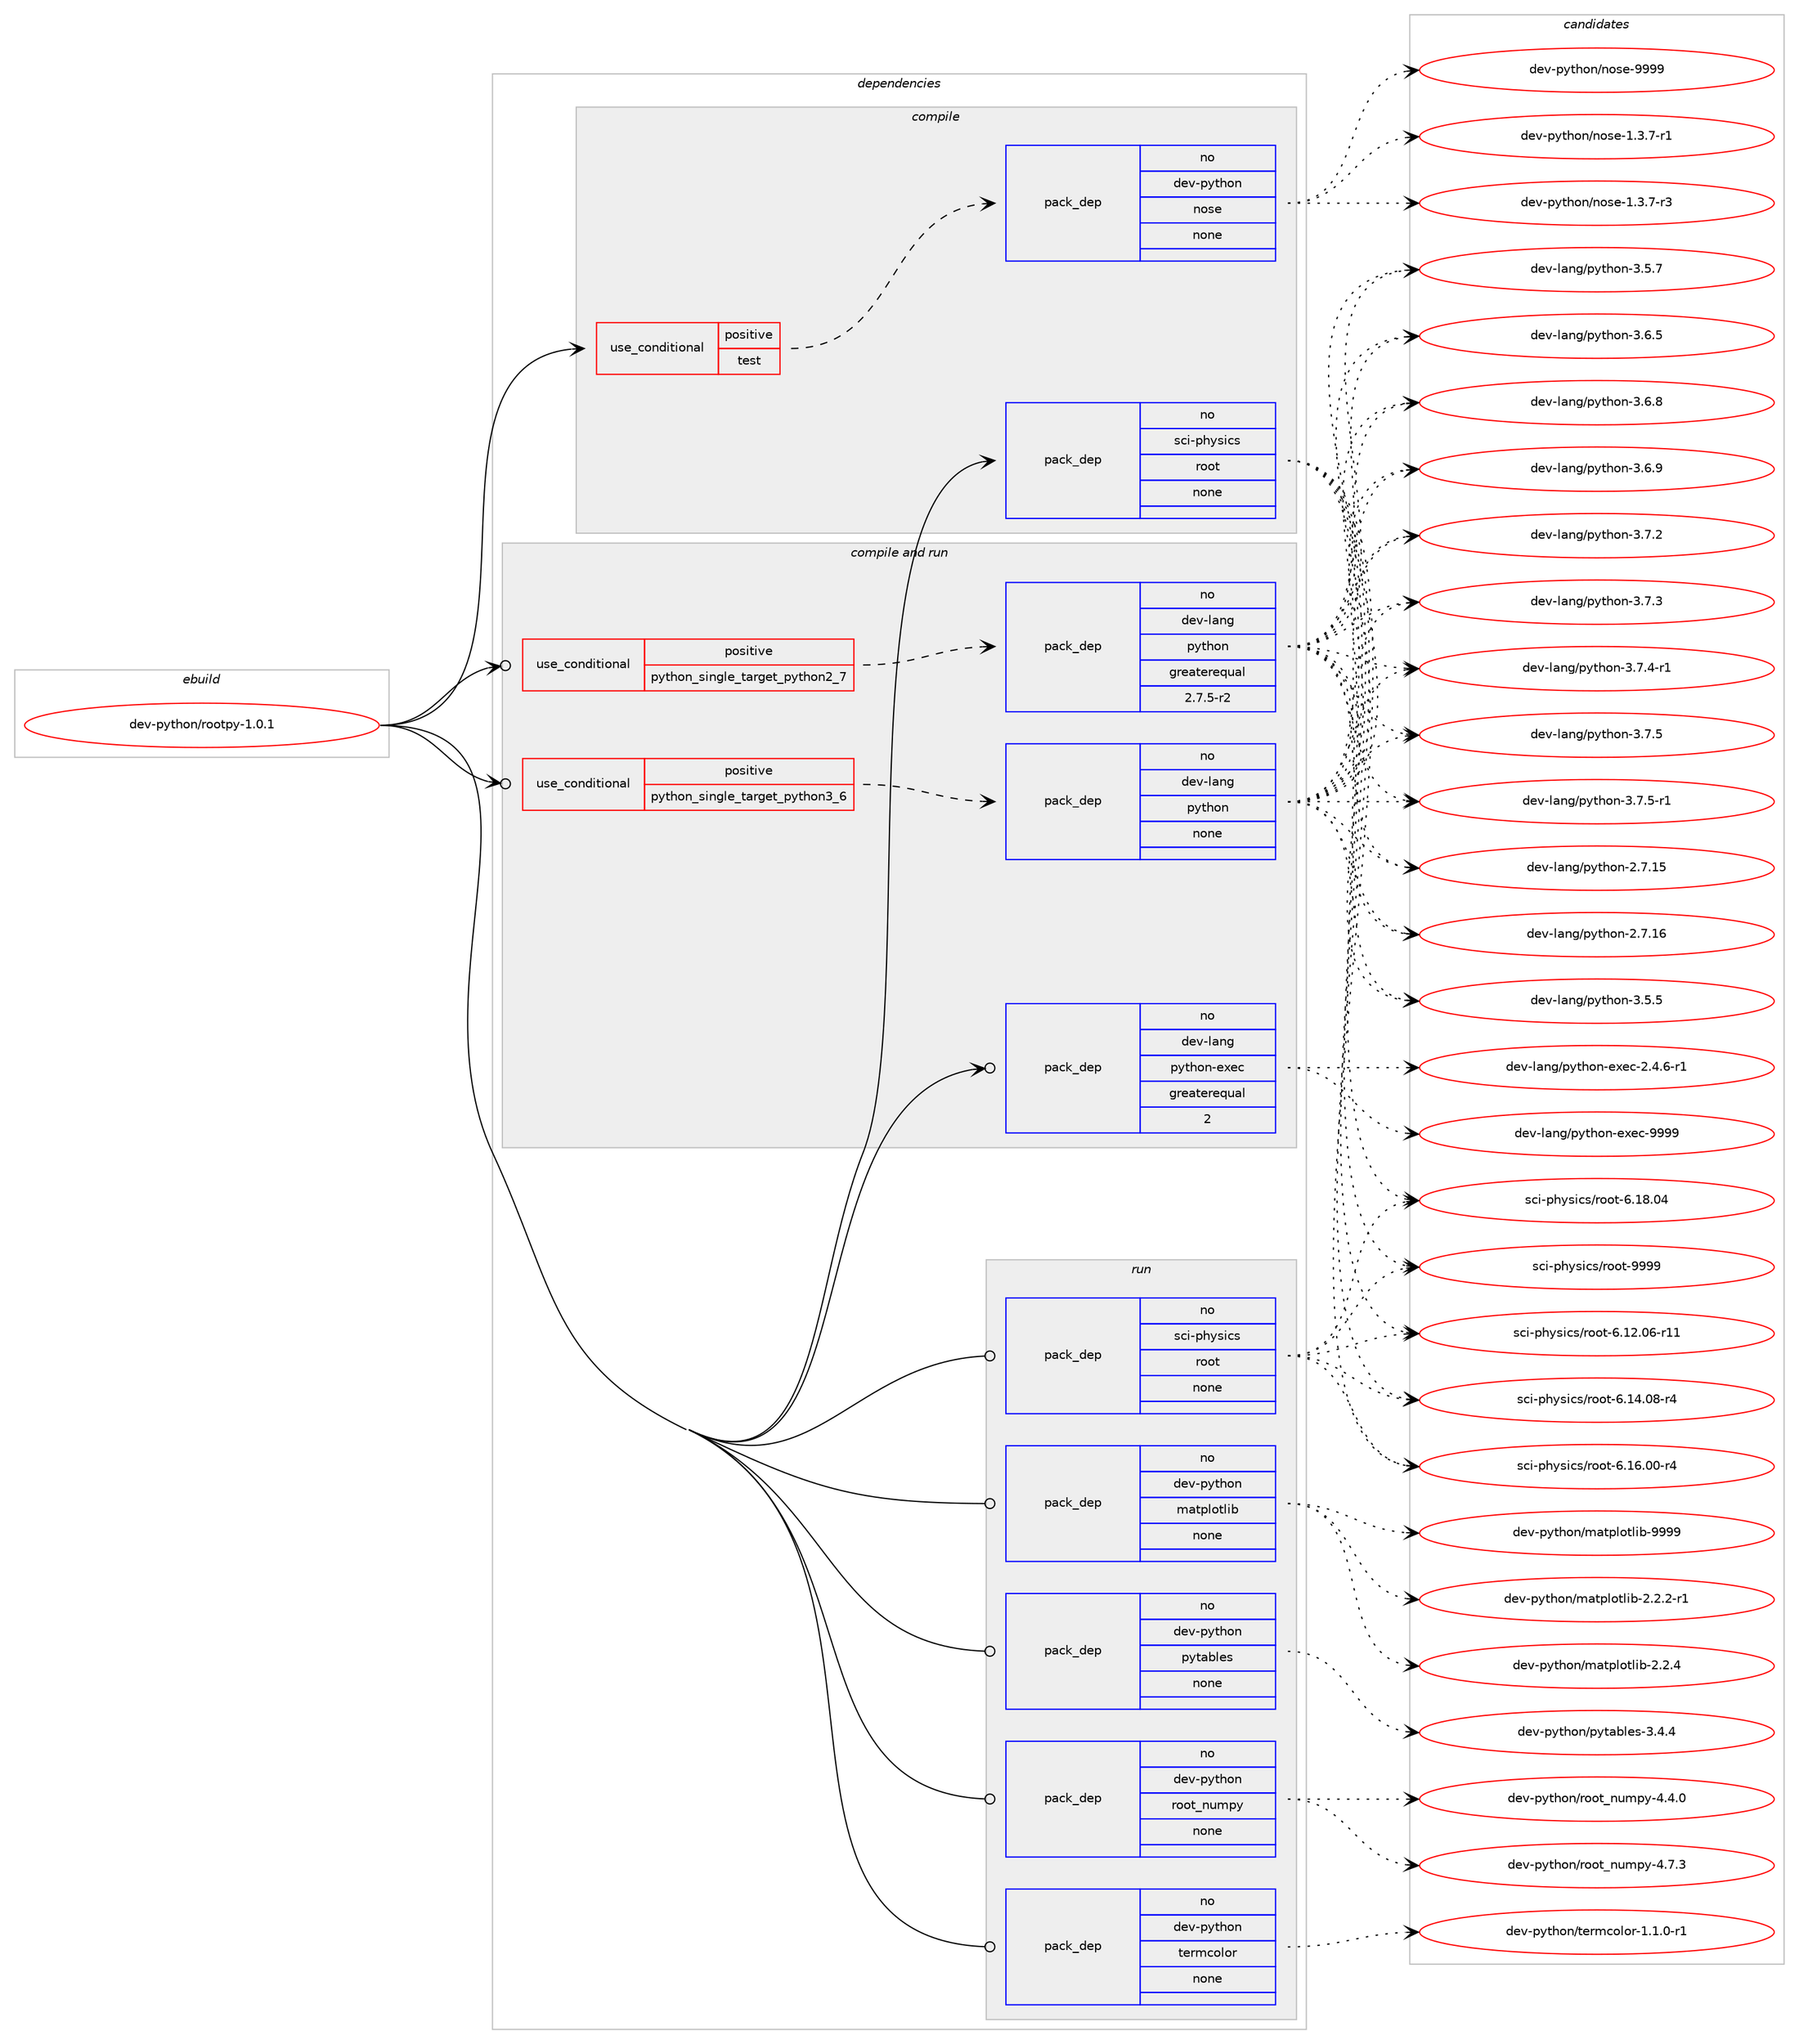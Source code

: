 digraph prolog {

# *************
# Graph options
# *************

newrank=true;
concentrate=true;
compound=true;
graph [rankdir=LR,fontname=Helvetica,fontsize=10,ranksep=1.5];#, ranksep=2.5, nodesep=0.2];
edge  [arrowhead=vee];
node  [fontname=Helvetica,fontsize=10];

# **********
# The ebuild
# **********

subgraph cluster_leftcol {
color=gray;
rank=same;
label=<<i>ebuild</i>>;
id [label="dev-python/rootpy-1.0.1", color=red, width=4, href="../dev-python/rootpy-1.0.1.svg"];
}

# ****************
# The dependencies
# ****************

subgraph cluster_midcol {
color=gray;
label=<<i>dependencies</i>>;
subgraph cluster_compile {
fillcolor="#eeeeee";
style=filled;
label=<<i>compile</i>>;
subgraph cond148796 {
dependency635641 [label=<<TABLE BORDER="0" CELLBORDER="1" CELLSPACING="0" CELLPADDING="4"><TR><TD ROWSPAN="3" CELLPADDING="10">use_conditional</TD></TR><TR><TD>positive</TD></TR><TR><TD>test</TD></TR></TABLE>>, shape=none, color=red];
subgraph pack474964 {
dependency635642 [label=<<TABLE BORDER="0" CELLBORDER="1" CELLSPACING="0" CELLPADDING="4" WIDTH="220"><TR><TD ROWSPAN="6" CELLPADDING="30">pack_dep</TD></TR><TR><TD WIDTH="110">no</TD></TR><TR><TD>dev-python</TD></TR><TR><TD>nose</TD></TR><TR><TD>none</TD></TR><TR><TD></TD></TR></TABLE>>, shape=none, color=blue];
}
dependency635641:e -> dependency635642:w [weight=20,style="dashed",arrowhead="vee"];
}
id:e -> dependency635641:w [weight=20,style="solid",arrowhead="vee"];
subgraph pack474965 {
dependency635643 [label=<<TABLE BORDER="0" CELLBORDER="1" CELLSPACING="0" CELLPADDING="4" WIDTH="220"><TR><TD ROWSPAN="6" CELLPADDING="30">pack_dep</TD></TR><TR><TD WIDTH="110">no</TD></TR><TR><TD>sci-physics</TD></TR><TR><TD>root</TD></TR><TR><TD>none</TD></TR><TR><TD></TD></TR></TABLE>>, shape=none, color=blue];
}
id:e -> dependency635643:w [weight=20,style="solid",arrowhead="vee"];
}
subgraph cluster_compileandrun {
fillcolor="#eeeeee";
style=filled;
label=<<i>compile and run</i>>;
subgraph cond148797 {
dependency635644 [label=<<TABLE BORDER="0" CELLBORDER="1" CELLSPACING="0" CELLPADDING="4"><TR><TD ROWSPAN="3" CELLPADDING="10">use_conditional</TD></TR><TR><TD>positive</TD></TR><TR><TD>python_single_target_python2_7</TD></TR></TABLE>>, shape=none, color=red];
subgraph pack474966 {
dependency635645 [label=<<TABLE BORDER="0" CELLBORDER="1" CELLSPACING="0" CELLPADDING="4" WIDTH="220"><TR><TD ROWSPAN="6" CELLPADDING="30">pack_dep</TD></TR><TR><TD WIDTH="110">no</TD></TR><TR><TD>dev-lang</TD></TR><TR><TD>python</TD></TR><TR><TD>greaterequal</TD></TR><TR><TD>2.7.5-r2</TD></TR></TABLE>>, shape=none, color=blue];
}
dependency635644:e -> dependency635645:w [weight=20,style="dashed",arrowhead="vee"];
}
id:e -> dependency635644:w [weight=20,style="solid",arrowhead="odotvee"];
subgraph cond148798 {
dependency635646 [label=<<TABLE BORDER="0" CELLBORDER="1" CELLSPACING="0" CELLPADDING="4"><TR><TD ROWSPAN="3" CELLPADDING="10">use_conditional</TD></TR><TR><TD>positive</TD></TR><TR><TD>python_single_target_python3_6</TD></TR></TABLE>>, shape=none, color=red];
subgraph pack474967 {
dependency635647 [label=<<TABLE BORDER="0" CELLBORDER="1" CELLSPACING="0" CELLPADDING="4" WIDTH="220"><TR><TD ROWSPAN="6" CELLPADDING="30">pack_dep</TD></TR><TR><TD WIDTH="110">no</TD></TR><TR><TD>dev-lang</TD></TR><TR><TD>python</TD></TR><TR><TD>none</TD></TR><TR><TD></TD></TR></TABLE>>, shape=none, color=blue];
}
dependency635646:e -> dependency635647:w [weight=20,style="dashed",arrowhead="vee"];
}
id:e -> dependency635646:w [weight=20,style="solid",arrowhead="odotvee"];
subgraph pack474968 {
dependency635648 [label=<<TABLE BORDER="0" CELLBORDER="1" CELLSPACING="0" CELLPADDING="4" WIDTH="220"><TR><TD ROWSPAN="6" CELLPADDING="30">pack_dep</TD></TR><TR><TD WIDTH="110">no</TD></TR><TR><TD>dev-lang</TD></TR><TR><TD>python-exec</TD></TR><TR><TD>greaterequal</TD></TR><TR><TD>2</TD></TR></TABLE>>, shape=none, color=blue];
}
id:e -> dependency635648:w [weight=20,style="solid",arrowhead="odotvee"];
}
subgraph cluster_run {
fillcolor="#eeeeee";
style=filled;
label=<<i>run</i>>;
subgraph pack474969 {
dependency635649 [label=<<TABLE BORDER="0" CELLBORDER="1" CELLSPACING="0" CELLPADDING="4" WIDTH="220"><TR><TD ROWSPAN="6" CELLPADDING="30">pack_dep</TD></TR><TR><TD WIDTH="110">no</TD></TR><TR><TD>dev-python</TD></TR><TR><TD>matplotlib</TD></TR><TR><TD>none</TD></TR><TR><TD></TD></TR></TABLE>>, shape=none, color=blue];
}
id:e -> dependency635649:w [weight=20,style="solid",arrowhead="odot"];
subgraph pack474970 {
dependency635650 [label=<<TABLE BORDER="0" CELLBORDER="1" CELLSPACING="0" CELLPADDING="4" WIDTH="220"><TR><TD ROWSPAN="6" CELLPADDING="30">pack_dep</TD></TR><TR><TD WIDTH="110">no</TD></TR><TR><TD>dev-python</TD></TR><TR><TD>pytables</TD></TR><TR><TD>none</TD></TR><TR><TD></TD></TR></TABLE>>, shape=none, color=blue];
}
id:e -> dependency635650:w [weight=20,style="solid",arrowhead="odot"];
subgraph pack474971 {
dependency635651 [label=<<TABLE BORDER="0" CELLBORDER="1" CELLSPACING="0" CELLPADDING="4" WIDTH="220"><TR><TD ROWSPAN="6" CELLPADDING="30">pack_dep</TD></TR><TR><TD WIDTH="110">no</TD></TR><TR><TD>dev-python</TD></TR><TR><TD>root_numpy</TD></TR><TR><TD>none</TD></TR><TR><TD></TD></TR></TABLE>>, shape=none, color=blue];
}
id:e -> dependency635651:w [weight=20,style="solid",arrowhead="odot"];
subgraph pack474972 {
dependency635652 [label=<<TABLE BORDER="0" CELLBORDER="1" CELLSPACING="0" CELLPADDING="4" WIDTH="220"><TR><TD ROWSPAN="6" CELLPADDING="30">pack_dep</TD></TR><TR><TD WIDTH="110">no</TD></TR><TR><TD>dev-python</TD></TR><TR><TD>termcolor</TD></TR><TR><TD>none</TD></TR><TR><TD></TD></TR></TABLE>>, shape=none, color=blue];
}
id:e -> dependency635652:w [weight=20,style="solid",arrowhead="odot"];
subgraph pack474973 {
dependency635653 [label=<<TABLE BORDER="0" CELLBORDER="1" CELLSPACING="0" CELLPADDING="4" WIDTH="220"><TR><TD ROWSPAN="6" CELLPADDING="30">pack_dep</TD></TR><TR><TD WIDTH="110">no</TD></TR><TR><TD>sci-physics</TD></TR><TR><TD>root</TD></TR><TR><TD>none</TD></TR><TR><TD></TD></TR></TABLE>>, shape=none, color=blue];
}
id:e -> dependency635653:w [weight=20,style="solid",arrowhead="odot"];
}
}

# **************
# The candidates
# **************

subgraph cluster_choices {
rank=same;
color=gray;
label=<<i>candidates</i>>;

subgraph choice474964 {
color=black;
nodesep=1;
choice10010111845112121116104111110471101111151014549465146554511449 [label="dev-python/nose-1.3.7-r1", color=red, width=4,href="../dev-python/nose-1.3.7-r1.svg"];
choice10010111845112121116104111110471101111151014549465146554511451 [label="dev-python/nose-1.3.7-r3", color=red, width=4,href="../dev-python/nose-1.3.7-r3.svg"];
choice10010111845112121116104111110471101111151014557575757 [label="dev-python/nose-9999", color=red, width=4,href="../dev-python/nose-9999.svg"];
dependency635642:e -> choice10010111845112121116104111110471101111151014549465146554511449:w [style=dotted,weight="100"];
dependency635642:e -> choice10010111845112121116104111110471101111151014549465146554511451:w [style=dotted,weight="100"];
dependency635642:e -> choice10010111845112121116104111110471101111151014557575757:w [style=dotted,weight="100"];
}
subgraph choice474965 {
color=black;
nodesep=1;
choice115991054511210412111510599115471141111111164554464950464854451144949 [label="sci-physics/root-6.12.06-r11", color=red, width=4,href="../sci-physics/root-6.12.06-r11.svg"];
choice1159910545112104121115105991154711411111111645544649524648564511452 [label="sci-physics/root-6.14.08-r4", color=red, width=4,href="../sci-physics/root-6.14.08-r4.svg"];
choice1159910545112104121115105991154711411111111645544649544648484511452 [label="sci-physics/root-6.16.00-r4", color=red, width=4,href="../sci-physics/root-6.16.00-r4.svg"];
choice115991054511210412111510599115471141111111164554464956464852 [label="sci-physics/root-6.18.04", color=red, width=4,href="../sci-physics/root-6.18.04.svg"];
choice115991054511210412111510599115471141111111164557575757 [label="sci-physics/root-9999", color=red, width=4,href="../sci-physics/root-9999.svg"];
dependency635643:e -> choice115991054511210412111510599115471141111111164554464950464854451144949:w [style=dotted,weight="100"];
dependency635643:e -> choice1159910545112104121115105991154711411111111645544649524648564511452:w [style=dotted,weight="100"];
dependency635643:e -> choice1159910545112104121115105991154711411111111645544649544648484511452:w [style=dotted,weight="100"];
dependency635643:e -> choice115991054511210412111510599115471141111111164554464956464852:w [style=dotted,weight="100"];
dependency635643:e -> choice115991054511210412111510599115471141111111164557575757:w [style=dotted,weight="100"];
}
subgraph choice474966 {
color=black;
nodesep=1;
choice10010111845108971101034711212111610411111045504655464953 [label="dev-lang/python-2.7.15", color=red, width=4,href="../dev-lang/python-2.7.15.svg"];
choice10010111845108971101034711212111610411111045504655464954 [label="dev-lang/python-2.7.16", color=red, width=4,href="../dev-lang/python-2.7.16.svg"];
choice100101118451089711010347112121116104111110455146534653 [label="dev-lang/python-3.5.5", color=red, width=4,href="../dev-lang/python-3.5.5.svg"];
choice100101118451089711010347112121116104111110455146534655 [label="dev-lang/python-3.5.7", color=red, width=4,href="../dev-lang/python-3.5.7.svg"];
choice100101118451089711010347112121116104111110455146544653 [label="dev-lang/python-3.6.5", color=red, width=4,href="../dev-lang/python-3.6.5.svg"];
choice100101118451089711010347112121116104111110455146544656 [label="dev-lang/python-3.6.8", color=red, width=4,href="../dev-lang/python-3.6.8.svg"];
choice100101118451089711010347112121116104111110455146544657 [label="dev-lang/python-3.6.9", color=red, width=4,href="../dev-lang/python-3.6.9.svg"];
choice100101118451089711010347112121116104111110455146554650 [label="dev-lang/python-3.7.2", color=red, width=4,href="../dev-lang/python-3.7.2.svg"];
choice100101118451089711010347112121116104111110455146554651 [label="dev-lang/python-3.7.3", color=red, width=4,href="../dev-lang/python-3.7.3.svg"];
choice1001011184510897110103471121211161041111104551465546524511449 [label="dev-lang/python-3.7.4-r1", color=red, width=4,href="../dev-lang/python-3.7.4-r1.svg"];
choice100101118451089711010347112121116104111110455146554653 [label="dev-lang/python-3.7.5", color=red, width=4,href="../dev-lang/python-3.7.5.svg"];
choice1001011184510897110103471121211161041111104551465546534511449 [label="dev-lang/python-3.7.5-r1", color=red, width=4,href="../dev-lang/python-3.7.5-r1.svg"];
dependency635645:e -> choice10010111845108971101034711212111610411111045504655464953:w [style=dotted,weight="100"];
dependency635645:e -> choice10010111845108971101034711212111610411111045504655464954:w [style=dotted,weight="100"];
dependency635645:e -> choice100101118451089711010347112121116104111110455146534653:w [style=dotted,weight="100"];
dependency635645:e -> choice100101118451089711010347112121116104111110455146534655:w [style=dotted,weight="100"];
dependency635645:e -> choice100101118451089711010347112121116104111110455146544653:w [style=dotted,weight="100"];
dependency635645:e -> choice100101118451089711010347112121116104111110455146544656:w [style=dotted,weight="100"];
dependency635645:e -> choice100101118451089711010347112121116104111110455146544657:w [style=dotted,weight="100"];
dependency635645:e -> choice100101118451089711010347112121116104111110455146554650:w [style=dotted,weight="100"];
dependency635645:e -> choice100101118451089711010347112121116104111110455146554651:w [style=dotted,weight="100"];
dependency635645:e -> choice1001011184510897110103471121211161041111104551465546524511449:w [style=dotted,weight="100"];
dependency635645:e -> choice100101118451089711010347112121116104111110455146554653:w [style=dotted,weight="100"];
dependency635645:e -> choice1001011184510897110103471121211161041111104551465546534511449:w [style=dotted,weight="100"];
}
subgraph choice474967 {
color=black;
nodesep=1;
choice10010111845108971101034711212111610411111045504655464953 [label="dev-lang/python-2.7.15", color=red, width=4,href="../dev-lang/python-2.7.15.svg"];
choice10010111845108971101034711212111610411111045504655464954 [label="dev-lang/python-2.7.16", color=red, width=4,href="../dev-lang/python-2.7.16.svg"];
choice100101118451089711010347112121116104111110455146534653 [label="dev-lang/python-3.5.5", color=red, width=4,href="../dev-lang/python-3.5.5.svg"];
choice100101118451089711010347112121116104111110455146534655 [label="dev-lang/python-3.5.7", color=red, width=4,href="../dev-lang/python-3.5.7.svg"];
choice100101118451089711010347112121116104111110455146544653 [label="dev-lang/python-3.6.5", color=red, width=4,href="../dev-lang/python-3.6.5.svg"];
choice100101118451089711010347112121116104111110455146544656 [label="dev-lang/python-3.6.8", color=red, width=4,href="../dev-lang/python-3.6.8.svg"];
choice100101118451089711010347112121116104111110455146544657 [label="dev-lang/python-3.6.9", color=red, width=4,href="../dev-lang/python-3.6.9.svg"];
choice100101118451089711010347112121116104111110455146554650 [label="dev-lang/python-3.7.2", color=red, width=4,href="../dev-lang/python-3.7.2.svg"];
choice100101118451089711010347112121116104111110455146554651 [label="dev-lang/python-3.7.3", color=red, width=4,href="../dev-lang/python-3.7.3.svg"];
choice1001011184510897110103471121211161041111104551465546524511449 [label="dev-lang/python-3.7.4-r1", color=red, width=4,href="../dev-lang/python-3.7.4-r1.svg"];
choice100101118451089711010347112121116104111110455146554653 [label="dev-lang/python-3.7.5", color=red, width=4,href="../dev-lang/python-3.7.5.svg"];
choice1001011184510897110103471121211161041111104551465546534511449 [label="dev-lang/python-3.7.5-r1", color=red, width=4,href="../dev-lang/python-3.7.5-r1.svg"];
dependency635647:e -> choice10010111845108971101034711212111610411111045504655464953:w [style=dotted,weight="100"];
dependency635647:e -> choice10010111845108971101034711212111610411111045504655464954:w [style=dotted,weight="100"];
dependency635647:e -> choice100101118451089711010347112121116104111110455146534653:w [style=dotted,weight="100"];
dependency635647:e -> choice100101118451089711010347112121116104111110455146534655:w [style=dotted,weight="100"];
dependency635647:e -> choice100101118451089711010347112121116104111110455146544653:w [style=dotted,weight="100"];
dependency635647:e -> choice100101118451089711010347112121116104111110455146544656:w [style=dotted,weight="100"];
dependency635647:e -> choice100101118451089711010347112121116104111110455146544657:w [style=dotted,weight="100"];
dependency635647:e -> choice100101118451089711010347112121116104111110455146554650:w [style=dotted,weight="100"];
dependency635647:e -> choice100101118451089711010347112121116104111110455146554651:w [style=dotted,weight="100"];
dependency635647:e -> choice1001011184510897110103471121211161041111104551465546524511449:w [style=dotted,weight="100"];
dependency635647:e -> choice100101118451089711010347112121116104111110455146554653:w [style=dotted,weight="100"];
dependency635647:e -> choice1001011184510897110103471121211161041111104551465546534511449:w [style=dotted,weight="100"];
}
subgraph choice474968 {
color=black;
nodesep=1;
choice10010111845108971101034711212111610411111045101120101994550465246544511449 [label="dev-lang/python-exec-2.4.6-r1", color=red, width=4,href="../dev-lang/python-exec-2.4.6-r1.svg"];
choice10010111845108971101034711212111610411111045101120101994557575757 [label="dev-lang/python-exec-9999", color=red, width=4,href="../dev-lang/python-exec-9999.svg"];
dependency635648:e -> choice10010111845108971101034711212111610411111045101120101994550465246544511449:w [style=dotted,weight="100"];
dependency635648:e -> choice10010111845108971101034711212111610411111045101120101994557575757:w [style=dotted,weight="100"];
}
subgraph choice474969 {
color=black;
nodesep=1;
choice100101118451121211161041111104710997116112108111116108105984550465046504511449 [label="dev-python/matplotlib-2.2.2-r1", color=red, width=4,href="../dev-python/matplotlib-2.2.2-r1.svg"];
choice10010111845112121116104111110471099711611210811111610810598455046504652 [label="dev-python/matplotlib-2.2.4", color=red, width=4,href="../dev-python/matplotlib-2.2.4.svg"];
choice100101118451121211161041111104710997116112108111116108105984557575757 [label="dev-python/matplotlib-9999", color=red, width=4,href="../dev-python/matplotlib-9999.svg"];
dependency635649:e -> choice100101118451121211161041111104710997116112108111116108105984550465046504511449:w [style=dotted,weight="100"];
dependency635649:e -> choice10010111845112121116104111110471099711611210811111610810598455046504652:w [style=dotted,weight="100"];
dependency635649:e -> choice100101118451121211161041111104710997116112108111116108105984557575757:w [style=dotted,weight="100"];
}
subgraph choice474970 {
color=black;
nodesep=1;
choice10010111845112121116104111110471121211169798108101115455146524652 [label="dev-python/pytables-3.4.4", color=red, width=4,href="../dev-python/pytables-3.4.4.svg"];
dependency635650:e -> choice10010111845112121116104111110471121211169798108101115455146524652:w [style=dotted,weight="100"];
}
subgraph choice474971 {
color=black;
nodesep=1;
choice100101118451121211161041111104711411111111695110117109112121455246524648 [label="dev-python/root_numpy-4.4.0", color=red, width=4,href="../dev-python/root_numpy-4.4.0.svg"];
choice100101118451121211161041111104711411111111695110117109112121455246554651 [label="dev-python/root_numpy-4.7.3", color=red, width=4,href="../dev-python/root_numpy-4.7.3.svg"];
dependency635651:e -> choice100101118451121211161041111104711411111111695110117109112121455246524648:w [style=dotted,weight="100"];
dependency635651:e -> choice100101118451121211161041111104711411111111695110117109112121455246554651:w [style=dotted,weight="100"];
}
subgraph choice474972 {
color=black;
nodesep=1;
choice1001011184511212111610411111047116101114109991111081111144549464946484511449 [label="dev-python/termcolor-1.1.0-r1", color=red, width=4,href="../dev-python/termcolor-1.1.0-r1.svg"];
dependency635652:e -> choice1001011184511212111610411111047116101114109991111081111144549464946484511449:w [style=dotted,weight="100"];
}
subgraph choice474973 {
color=black;
nodesep=1;
choice115991054511210412111510599115471141111111164554464950464854451144949 [label="sci-physics/root-6.12.06-r11", color=red, width=4,href="../sci-physics/root-6.12.06-r11.svg"];
choice1159910545112104121115105991154711411111111645544649524648564511452 [label="sci-physics/root-6.14.08-r4", color=red, width=4,href="../sci-physics/root-6.14.08-r4.svg"];
choice1159910545112104121115105991154711411111111645544649544648484511452 [label="sci-physics/root-6.16.00-r4", color=red, width=4,href="../sci-physics/root-6.16.00-r4.svg"];
choice115991054511210412111510599115471141111111164554464956464852 [label="sci-physics/root-6.18.04", color=red, width=4,href="../sci-physics/root-6.18.04.svg"];
choice115991054511210412111510599115471141111111164557575757 [label="sci-physics/root-9999", color=red, width=4,href="../sci-physics/root-9999.svg"];
dependency635653:e -> choice115991054511210412111510599115471141111111164554464950464854451144949:w [style=dotted,weight="100"];
dependency635653:e -> choice1159910545112104121115105991154711411111111645544649524648564511452:w [style=dotted,weight="100"];
dependency635653:e -> choice1159910545112104121115105991154711411111111645544649544648484511452:w [style=dotted,weight="100"];
dependency635653:e -> choice115991054511210412111510599115471141111111164554464956464852:w [style=dotted,weight="100"];
dependency635653:e -> choice115991054511210412111510599115471141111111164557575757:w [style=dotted,weight="100"];
}
}

}

